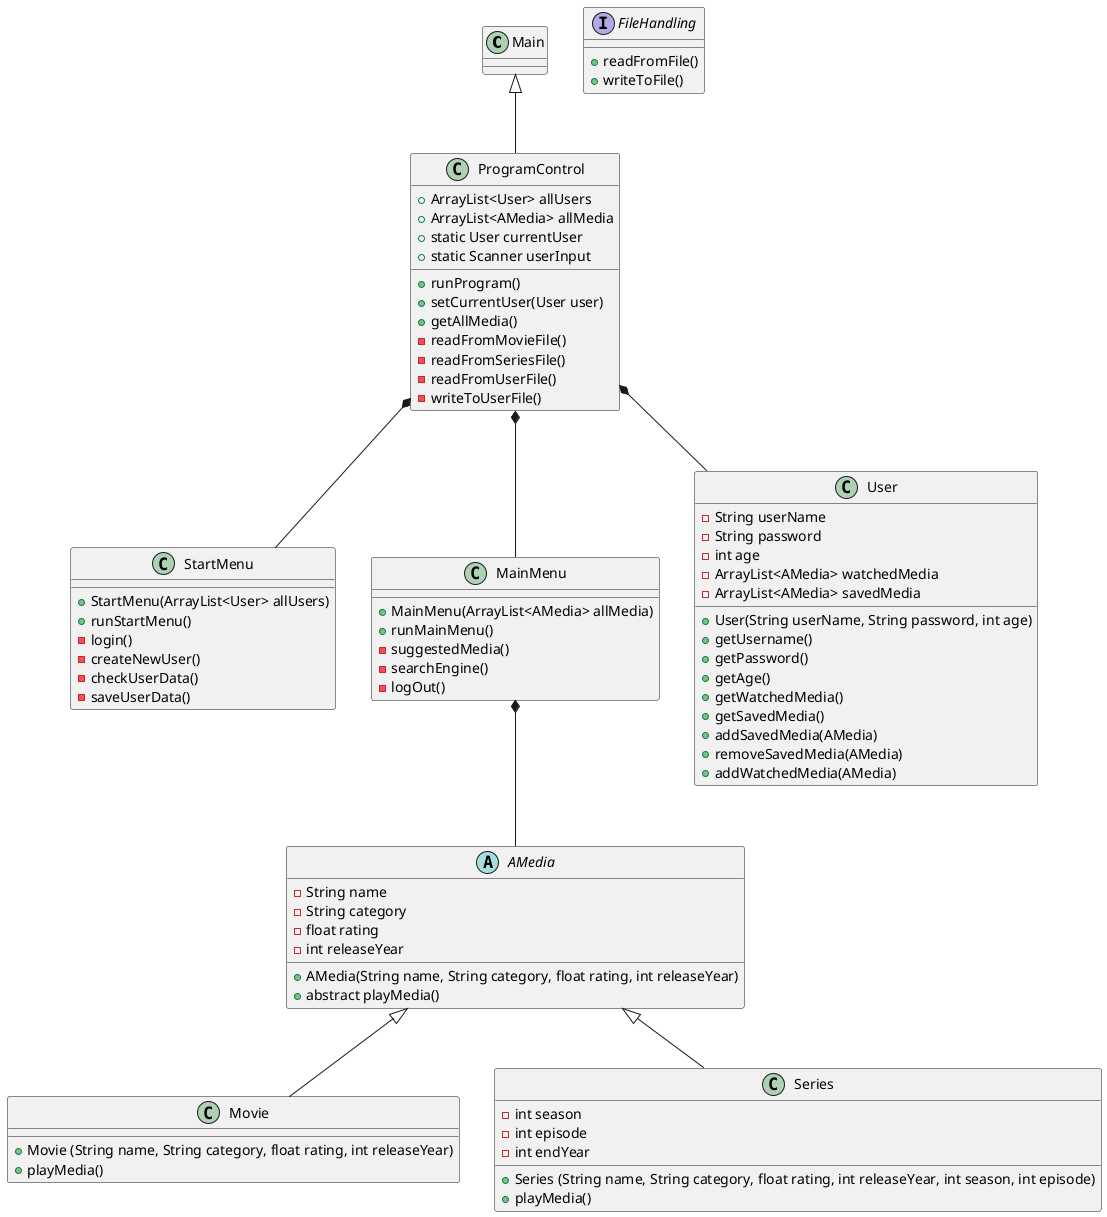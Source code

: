 @startuml
class Main
Main <|-- ProgramControl
ProgramControl *-- StartMenu
ProgramControl *-- MainMenu
ProgramControl *-- User

MainMenu *-- AMedia
AMedia <|-- Movie
AMedia <|-- Series

class ProgramControl{
+ ArrayList<User> allUsers
+ ArrayList<AMedia> allMedia
+ static User currentUser
+ static Scanner userInput
+ runProgram()
+ setCurrentUser(User user)
+ getAllMedia()
- readFromMovieFile()
- readFromSeriesFile()
- readFromUserFile()
- writeToUserFile()
}

class StartMenu{
+ StartMenu(ArrayList<User> allUsers)
+ runStartMenu()
- login()
- createNewUser()
- checkUserData()
- saveUserData()
}

class MainMenu{
+ MainMenu(ArrayList<AMedia> allMedia)
+ runMainMenu()
- suggestedMedia()
- searchEngine()
- logOut()
}

abstract class AMedia{
- String name
- String category
- float rating
- int releaseYear
+ AMedia(String name, String category, float rating, int releaseYear)
+ abstract playMedia()
}

class Movie{
+ Movie (String name, String category, float rating, int releaseYear)
+ playMedia()
}

class Series{
- int season
- int episode
- int endYear
+ Series (String name, String category, float rating, int releaseYear, int season, int episode)
+ playMedia()
}

class User{
- String userName
- String password
- int age
- ArrayList<AMedia> watchedMedia
- ArrayList<AMedia> savedMedia
+ User(String userName, String password, int age)
+ getUsername()
+ getPassword()
+ getAge()
+ getWatchedMedia()
+ getSavedMedia()
+ addSavedMedia(AMedia)
+ removeSavedMedia(AMedia)
+ addWatchedMedia(AMedia)
}

interface FileHandling{
+ readFromFile()
+ writeToFile()
}

@enduml